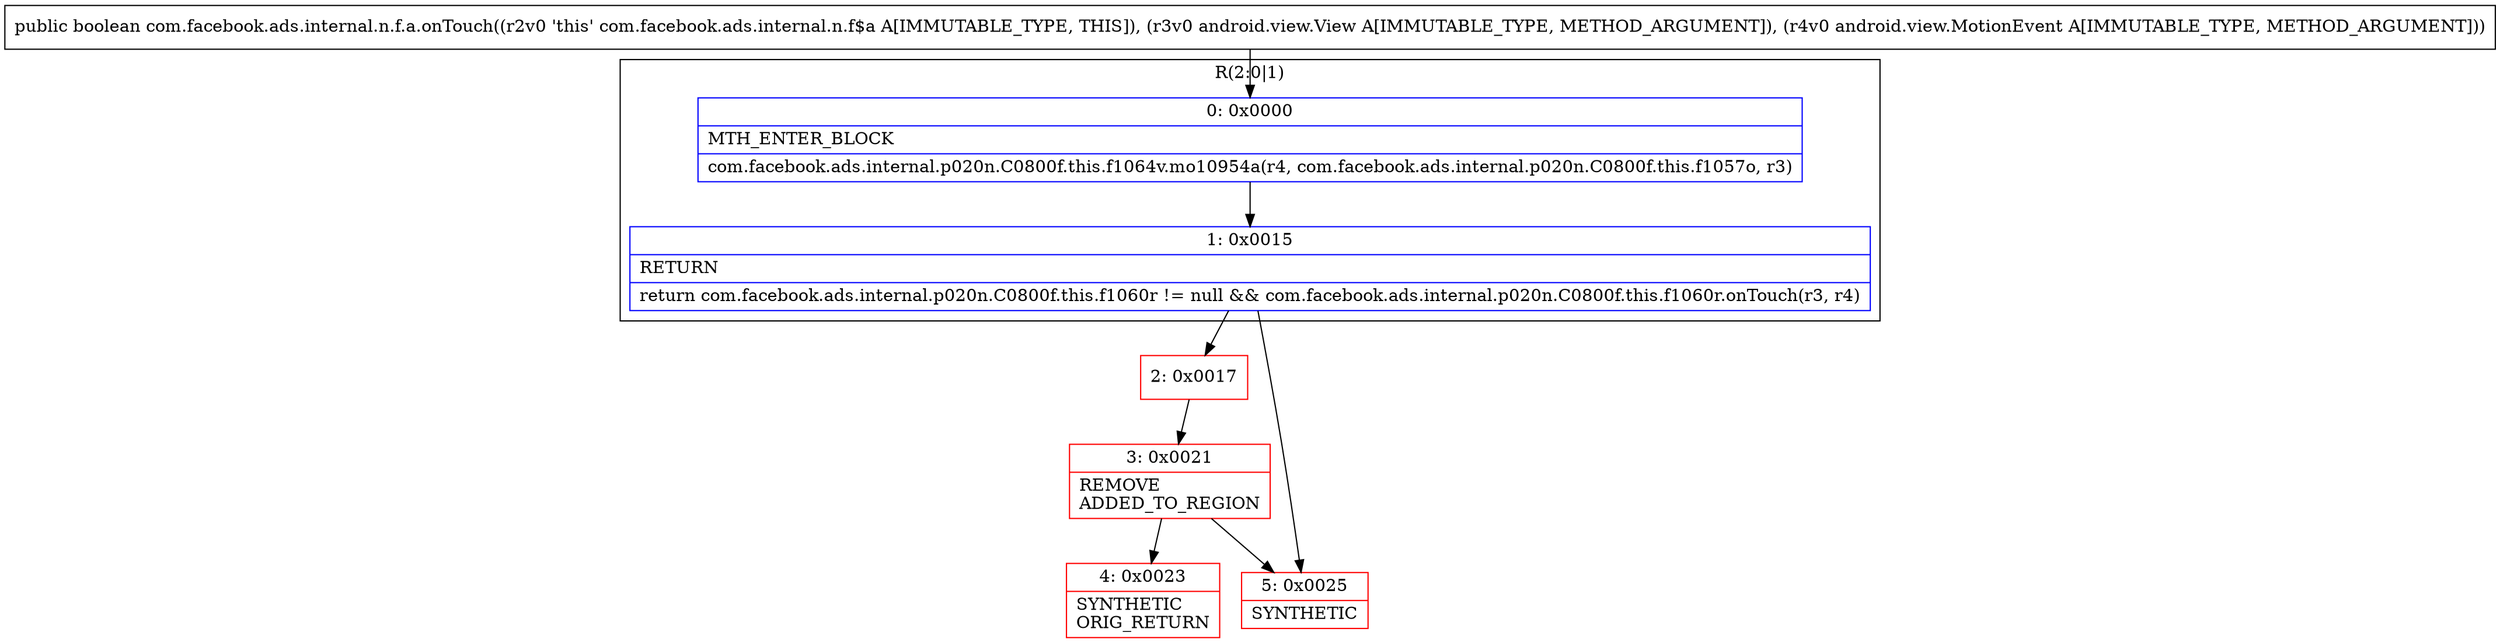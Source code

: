 digraph "CFG forcom.facebook.ads.internal.n.f.a.onTouch(Landroid\/view\/View;Landroid\/view\/MotionEvent;)Z" {
subgraph cluster_Region_1909715918 {
label = "R(2:0|1)";
node [shape=record,color=blue];
Node_0 [shape=record,label="{0\:\ 0x0000|MTH_ENTER_BLOCK\l|com.facebook.ads.internal.p020n.C0800f.this.f1064v.mo10954a(r4, com.facebook.ads.internal.p020n.C0800f.this.f1057o, r3)\l}"];
Node_1 [shape=record,label="{1\:\ 0x0015|RETURN\l|return com.facebook.ads.internal.p020n.C0800f.this.f1060r != null && com.facebook.ads.internal.p020n.C0800f.this.f1060r.onTouch(r3, r4)\l}"];
}
Node_2 [shape=record,color=red,label="{2\:\ 0x0017}"];
Node_3 [shape=record,color=red,label="{3\:\ 0x0021|REMOVE\lADDED_TO_REGION\l}"];
Node_4 [shape=record,color=red,label="{4\:\ 0x0023|SYNTHETIC\lORIG_RETURN\l}"];
Node_5 [shape=record,color=red,label="{5\:\ 0x0025|SYNTHETIC\l}"];
MethodNode[shape=record,label="{public boolean com.facebook.ads.internal.n.f.a.onTouch((r2v0 'this' com.facebook.ads.internal.n.f$a A[IMMUTABLE_TYPE, THIS]), (r3v0 android.view.View A[IMMUTABLE_TYPE, METHOD_ARGUMENT]), (r4v0 android.view.MotionEvent A[IMMUTABLE_TYPE, METHOD_ARGUMENT])) }"];
MethodNode -> Node_0;
Node_0 -> Node_1;
Node_1 -> Node_2;
Node_1 -> Node_5;
Node_2 -> Node_3;
Node_3 -> Node_4;
Node_3 -> Node_5;
}


